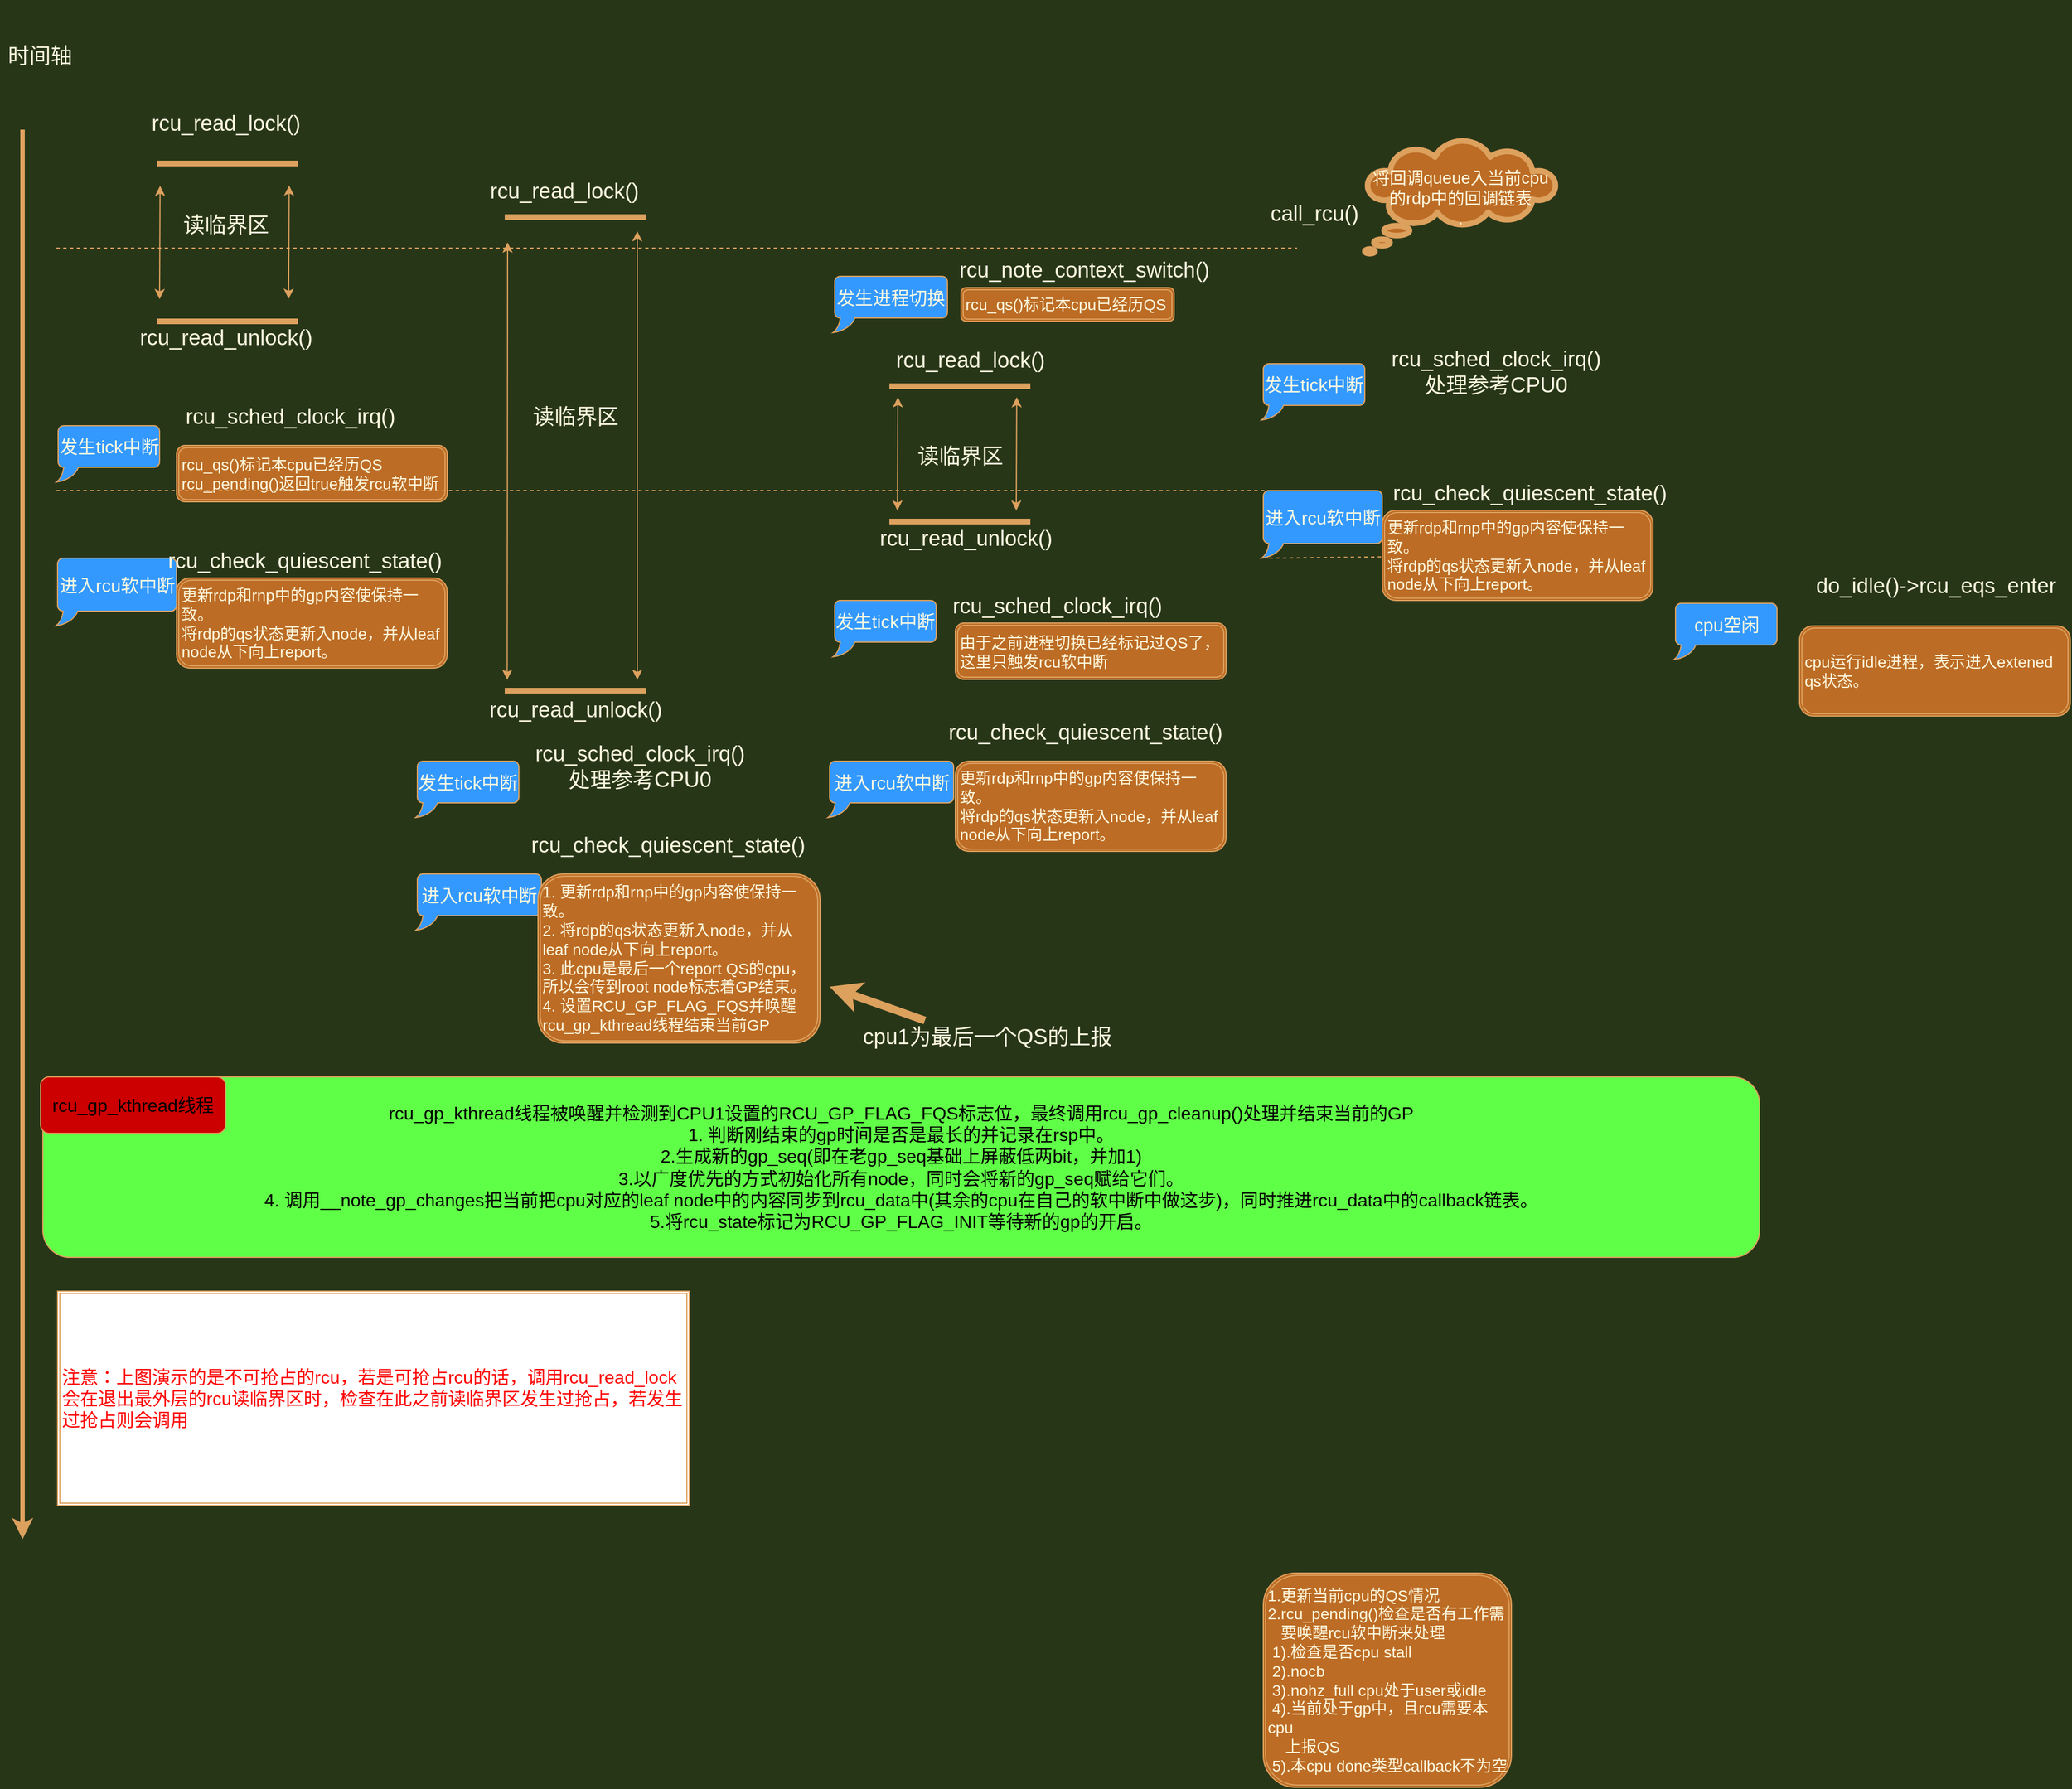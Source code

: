 <mxfile version="14.6.6" type="github">
  <diagram id="IhDVK5kIIlVH_irtN-wy" name="Page-1">
    <mxGraphModel dx="1858" dy="1247" grid="1" gridSize="10" guides="1" tooltips="1" connect="1" arrows="1" fold="1" page="1" pageScale="1" pageWidth="850" pageHeight="1100" background="#283618" math="0" shadow="0">
      <root>
        <mxCell id="0" />
        <mxCell id="1" parent="0" />
        <mxCell id="dhijnRjkVFzv72ZYH4DM-1" value="" style="shape=partialRectangle;whiteSpace=wrap;html=1;left=0;right=0;fillColor=none;rounded=0;sketch=0;fontColor=#FEFAE0;strokeColor=#DDA15E;strokeWidth=5;" vertex="1" parent="1">
          <mxGeometry x="141.5" y="240" width="120" height="140" as="geometry" />
        </mxCell>
        <mxCell id="dhijnRjkVFzv72ZYH4DM-3" value="读临界区" style="text;html=1;resizable=0;autosize=1;align=center;verticalAlign=middle;points=[];fillColor=none;strokeColor=none;rounded=0;sketch=0;fontColor=#FEFAE0;fontSize=19;" vertex="1" parent="1">
          <mxGeometry x="155" y="280" width="90" height="30" as="geometry" />
        </mxCell>
        <mxCell id="dhijnRjkVFzv72ZYH4DM-6" value="" style="endArrow=none;dashed=1;html=1;fontSize=19;fontColor=#FEFAE0;strokeColor=#DDA15E;fillColor=#BC6C25;labelBackgroundColor=#283618;" edge="1" parent="1">
          <mxGeometry width="50" height="50" relative="1" as="geometry">
            <mxPoint x="50" y="315" as="sourcePoint" />
            <mxPoint x="1150" y="315" as="targetPoint" />
          </mxGeometry>
        </mxCell>
        <mxCell id="dhijnRjkVFzv72ZYH4DM-7" value="call_rcu()" style="text;html=1;resizable=0;autosize=1;align=center;verticalAlign=middle;points=[];fillColor=none;strokeColor=none;rounded=0;sketch=0;fontColor=#FEFAE0;fontSize=19;" vertex="1" parent="1">
          <mxGeometry x="1120" y="270" width="90" height="30" as="geometry" />
        </mxCell>
        <mxCell id="dhijnRjkVFzv72ZYH4DM-8" value="rcu_read_lock()" style="text;html=1;resizable=0;autosize=1;align=center;verticalAlign=middle;points=[];fillColor=none;strokeColor=none;rounded=0;sketch=0;fontColor=#FEFAE0;fontSize=19;" vertex="1" parent="1">
          <mxGeometry x="125" y="190" width="150" height="30" as="geometry" />
        </mxCell>
        <mxCell id="dhijnRjkVFzv72ZYH4DM-9" value="rcu_read_unlock()" style="text;html=1;resizable=0;autosize=1;align=center;verticalAlign=middle;points=[];fillColor=none;strokeColor=none;rounded=0;sketch=0;fontColor=#FEFAE0;fontSize=19;" vertex="1" parent="1">
          <mxGeometry x="115" y="380" width="170" height="30" as="geometry" />
        </mxCell>
        <mxCell id="dhijnRjkVFzv72ZYH4DM-11" value="将回调queue入当前cpu的rdp中的回调链表&lt;br style=&quot;font-size: 15px;&quot;&gt;." style="whiteSpace=wrap;html=1;shape=mxgraph.basic.cloud_callout;rounded=0;sketch=0;fontSize=15;fontColor=#FEFAE0;strokeColor=#DDA15E;strokeWidth=5;fillColor=#BC6C25;" vertex="1" parent="1">
          <mxGeometry x="1210" y="220" width="170" height="100" as="geometry" />
        </mxCell>
        <mxCell id="dhijnRjkVFzv72ZYH4DM-12" value="" style="endArrow=classic;html=1;fontSize=13;fontColor=#FEFAE0;fillColor=#BC6C25;strokeWidth=4;strokeColor=#DDA15E;labelBackgroundColor=#283618;" edge="1" parent="1">
          <mxGeometry width="50" height="50" relative="1" as="geometry">
            <mxPoint x="20" y="210" as="sourcePoint" />
            <mxPoint x="20" y="1460" as="targetPoint" />
          </mxGeometry>
        </mxCell>
        <mxCell id="dhijnRjkVFzv72ZYH4DM-13" value="时间轴" style="text;html=1;resizable=0;autosize=1;align=center;verticalAlign=middle;points=[];fillColor=none;strokeColor=none;rounded=0;sketch=0;fontColor=#FEFAE0;fontSize=19;" vertex="1" parent="1">
          <mxGeometry y="130" width="70" height="30" as="geometry" />
        </mxCell>
        <mxCell id="dhijnRjkVFzv72ZYH4DM-17" value="发生tick中断" style="whiteSpace=wrap;html=1;shape=mxgraph.basic.roundRectCallout;dx=7.8;dy=13;size=5;boundedLbl=1;rounded=0;sketch=0;fontColor=#FEFAE0;strokeColor=#DDA15E;fontSize=16;fillColor=#3399FF;" vertex="1" parent="1">
          <mxGeometry x="51.5" y="472.5" width="90" height="50" as="geometry" />
        </mxCell>
        <mxCell id="dhijnRjkVFzv72ZYH4DM-20" value="rcu_sched_clock_irq()" style="text;html=1;resizable=0;autosize=1;align=center;verticalAlign=middle;points=[];fillColor=none;strokeColor=none;rounded=0;sketch=0;fontColor=#FEFAE0;fontSize=19;" vertex="1" parent="1">
          <mxGeometry x="156.5" y="450" width="200" height="30" as="geometry" />
        </mxCell>
        <mxCell id="dhijnRjkVFzv72ZYH4DM-22" value="&lt;span style=&quot;font-size: 14px&quot;&gt;1.更新当前cpu的QS情况&lt;/span&gt;&lt;br style=&quot;font-size: 14px&quot;&gt;&lt;span style=&quot;font-size: 14px&quot;&gt;2.rcu_pending()检查是否有工作需&lt;br&gt;&amp;nbsp; &amp;nbsp;要唤醒rcu软中断来处理&lt;br&gt;&amp;nbsp;1).检查是否cpu stall&lt;br&gt;&amp;nbsp;2).nocb&lt;br&gt;&amp;nbsp;3).nohz_full cpu处于user或idle&lt;br&gt;&amp;nbsp;4).当前处于gp中，且rcu需要本cpu&lt;br&gt;&amp;nbsp; &amp;nbsp; 上报QS&lt;br&gt;&amp;nbsp;5).本cpu done类型callback不为空&lt;br&gt;&lt;/span&gt;" style="shape=ext;double=1;rounded=1;whiteSpace=wrap;html=1;sketch=0;fontColor=#FEFAE0;strokeColor=#DDA15E;fillColor=#BC6C25;align=left;" vertex="1" parent="1">
          <mxGeometry x="1120" y="1490" width="220" height="190" as="geometry" />
        </mxCell>
        <mxCell id="dhijnRjkVFzv72ZYH4DM-25" value="进入rcu软中断" style="whiteSpace=wrap;html=1;shape=mxgraph.basic.roundRectCallout;dx=7.8;dy=13;size=5;boundedLbl=1;rounded=0;sketch=0;fontColor=#FEFAE0;strokeColor=#DDA15E;fontSize=16;fillColor=#3399FF;" vertex="1" parent="1">
          <mxGeometry x="51" y="590" width="105.5" height="60" as="geometry" />
        </mxCell>
        <mxCell id="dhijnRjkVFzv72ZYH4DM-26" value="rcu_check_quiescent_state()" style="text;html=1;resizable=0;autosize=1;align=center;verticalAlign=middle;points=[];fillColor=none;strokeColor=none;rounded=0;sketch=0;fontColor=#FEFAE0;fontSize=19;" vertex="1" parent="1">
          <mxGeometry x="140" y="577.5" width="260" height="30" as="geometry" />
        </mxCell>
        <mxCell id="dhijnRjkVFzv72ZYH4DM-32" value="" style="shape=image;html=1;verticalAlign=top;verticalLabelPosition=bottom;labelBackgroundColor=#ffffff;imageAspect=0;aspect=fixed;image=https://cdn1.iconfinder.com/data/icons/technology-and-hardware-2/200/vector_66_06-128.png;rounded=0;sketch=0;fontColor=#FEFAE0;strokeColor=#DDA15E;fillColor=#BC6C25;align=left;" vertex="1" parent="1">
          <mxGeometry x="155" y="100" width="68" height="68" as="geometry" />
        </mxCell>
        <mxCell id="dhijnRjkVFzv72ZYH4DM-33" value="" style="shape=image;html=1;verticalAlign=top;verticalLabelPosition=bottom;labelBackgroundColor=#ffffff;imageAspect=0;aspect=fixed;image=https://cdn1.iconfinder.com/data/icons/technology-and-hardware-2/200/vector_66_06-128.png;rounded=0;sketch=0;fontColor=#FEFAE0;strokeColor=#DDA15E;fillColor=#BC6C25;align=left;" vertex="1" parent="1">
          <mxGeometry x="480" y="100" width="68" height="68" as="geometry" />
        </mxCell>
        <mxCell id="dhijnRjkVFzv72ZYH4DM-34" value="" style="shape=image;html=1;verticalAlign=top;verticalLabelPosition=bottom;labelBackgroundColor=#ffffff;imageAspect=0;aspect=fixed;image=https://cdn1.iconfinder.com/data/icons/technology-and-hardware-2/200/vector_66_06-128.png;rounded=0;sketch=0;fontColor=#FEFAE0;strokeColor=#DDA15E;fillColor=#BC6C25;align=left;" vertex="1" parent="1">
          <mxGeometry x="1146" y="95" width="68" height="68" as="geometry" />
        </mxCell>
        <mxCell id="dhijnRjkVFzv72ZYH4DM-36" value="" style="shape=partialRectangle;whiteSpace=wrap;html=1;left=0;right=0;fillColor=none;rounded=0;sketch=0;fontColor=#FEFAE0;strokeColor=#DDA15E;strokeWidth=5;" vertex="1" parent="1">
          <mxGeometry x="450" y="287.5" width="120" height="420" as="geometry" />
        </mxCell>
        <mxCell id="dhijnRjkVFzv72ZYH4DM-37" value="读临界区" style="text;html=1;resizable=0;autosize=1;align=center;verticalAlign=middle;points=[];fillColor=none;strokeColor=none;rounded=0;sketch=0;fontColor=#FEFAE0;fontSize=19;" vertex="1" parent="1">
          <mxGeometry x="465" y="450" width="90" height="30" as="geometry" />
        </mxCell>
        <mxCell id="dhijnRjkVFzv72ZYH4DM-38" value="rcu_read_lock()" style="text;html=1;resizable=0;autosize=1;align=center;verticalAlign=middle;points=[];fillColor=none;strokeColor=none;rounded=0;sketch=0;fontColor=#FEFAE0;fontSize=19;" vertex="1" parent="1">
          <mxGeometry x="425" y="250" width="150" height="30" as="geometry" />
        </mxCell>
        <mxCell id="dhijnRjkVFzv72ZYH4DM-39" value="rcu_read_unlock()" style="text;html=1;resizable=0;autosize=1;align=center;verticalAlign=middle;points=[];fillColor=none;strokeColor=none;rounded=0;sketch=0;fontColor=#FEFAE0;fontSize=19;" vertex="1" parent="1">
          <mxGeometry x="425" y="710" width="170" height="30" as="geometry" />
        </mxCell>
        <mxCell id="dhijnRjkVFzv72ZYH4DM-42" value="" style="endArrow=classic;startArrow=classic;html=1;fontColor=#FEFAE0;strokeColor=#DDA15E;fillColor=#BC6C25;" edge="1" parent="1">
          <mxGeometry width="50" height="50" relative="1" as="geometry">
            <mxPoint x="449.66" y="697.85" as="sourcePoint" />
            <mxPoint x="450" y="310" as="targetPoint" />
          </mxGeometry>
        </mxCell>
        <mxCell id="dhijnRjkVFzv72ZYH4DM-44" value="" style="endArrow=classic;startArrow=classic;html=1;fontColor=#FEFAE0;strokeColor=#DDA15E;fillColor=#BC6C25;" edge="1" parent="1">
          <mxGeometry width="50" height="50" relative="1" as="geometry">
            <mxPoint x="565.0" y="697.85" as="sourcePoint" />
            <mxPoint x="565" y="300" as="targetPoint" />
          </mxGeometry>
        </mxCell>
        <mxCell id="dhijnRjkVFzv72ZYH4DM-45" value="" style="endArrow=classic;startArrow=classic;html=1;fontColor=#FEFAE0;strokeColor=#DDA15E;fillColor=#BC6C25;exitX=0.174;exitY=0.018;exitDx=0;exitDy=0;exitPerimeter=0;" edge="1" parent="1">
          <mxGeometry width="50" height="50" relative="1" as="geometry">
            <mxPoint x="255.91" y="360" as="sourcePoint" />
            <mxPoint x="256.33" y="259.46" as="targetPoint" />
          </mxGeometry>
        </mxCell>
        <mxCell id="dhijnRjkVFzv72ZYH4DM-46" value="" style="endArrow=classic;startArrow=classic;html=1;fontColor=#FEFAE0;strokeColor=#DDA15E;fillColor=#BC6C25;exitX=0.174;exitY=0.018;exitDx=0;exitDy=0;exitPerimeter=0;" edge="1" parent="1">
          <mxGeometry width="50" height="50" relative="1" as="geometry">
            <mxPoint x="141.5" y="360.27" as="sourcePoint" />
            <mxPoint x="141.92" y="259.73" as="targetPoint" />
          </mxGeometry>
        </mxCell>
        <mxCell id="dhijnRjkVFzv72ZYH4DM-47" value="" style="shape=image;html=1;verticalAlign=top;verticalLabelPosition=bottom;labelBackgroundColor=#ffffff;imageAspect=0;aspect=fixed;image=https://cdn1.iconfinder.com/data/icons/technology-and-hardware-2/200/vector_66_06-128.png;rounded=0;sketch=0;fontColor=#FEFAE0;strokeColor=#DDA15E;fillColor=#BC6C25;align=left;" vertex="1" parent="1">
          <mxGeometry x="801" y="100" width="68" height="68" as="geometry" />
        </mxCell>
        <mxCell id="dhijnRjkVFzv72ZYH4DM-54" value="" style="shape=partialRectangle;whiteSpace=wrap;html=1;left=0;right=0;fillColor=none;rounded=0;sketch=0;fontColor=#FEFAE0;strokeColor=#DDA15E;strokeWidth=5;" vertex="1" parent="1">
          <mxGeometry x="791" y="437.5" width="120" height="120" as="geometry" />
        </mxCell>
        <mxCell id="dhijnRjkVFzv72ZYH4DM-55" value="读临界区" style="text;html=1;resizable=0;autosize=1;align=center;verticalAlign=middle;points=[];fillColor=none;strokeColor=none;rounded=0;sketch=0;fontColor=#FEFAE0;fontSize=19;" vertex="1" parent="1">
          <mxGeometry x="806" y="485" width="90" height="30" as="geometry" />
        </mxCell>
        <mxCell id="dhijnRjkVFzv72ZYH4DM-56" value="rcu_read_lock()" style="text;html=1;resizable=0;autosize=1;align=center;verticalAlign=middle;points=[];fillColor=none;strokeColor=none;rounded=0;sketch=0;fontColor=#FEFAE0;fontSize=19;" vertex="1" parent="1">
          <mxGeometry x="785" y="400" width="150" height="30" as="geometry" />
        </mxCell>
        <mxCell id="dhijnRjkVFzv72ZYH4DM-57" value="rcu_read_unlock()" style="text;html=1;resizable=0;autosize=1;align=center;verticalAlign=middle;points=[];fillColor=none;strokeColor=none;rounded=0;sketch=0;fontColor=#FEFAE0;fontSize=19;" vertex="1" parent="1">
          <mxGeometry x="771" y="557.5" width="170" height="30" as="geometry" />
        </mxCell>
        <mxCell id="dhijnRjkVFzv72ZYH4DM-58" value="" style="endArrow=classic;startArrow=classic;html=1;fontColor=#FEFAE0;strokeColor=#DDA15E;fillColor=#BC6C25;exitX=0.174;exitY=0.018;exitDx=0;exitDy=0;exitPerimeter=0;" edge="1" parent="1">
          <mxGeometry width="50" height="50" relative="1" as="geometry">
            <mxPoint x="901" y="547.77" as="sourcePoint" />
            <mxPoint x="901.42" y="447.23" as="targetPoint" />
          </mxGeometry>
        </mxCell>
        <mxCell id="dhijnRjkVFzv72ZYH4DM-59" value="" style="endArrow=classic;startArrow=classic;html=1;fontColor=#FEFAE0;strokeColor=#DDA15E;fillColor=#BC6C25;exitX=0.174;exitY=0.018;exitDx=0;exitDy=0;exitPerimeter=0;" edge="1" parent="1">
          <mxGeometry width="50" height="50" relative="1" as="geometry">
            <mxPoint x="795.66" y="547.77" as="sourcePoint" />
            <mxPoint x="796.08" y="447.23" as="targetPoint" />
          </mxGeometry>
        </mxCell>
        <mxCell id="dhijnRjkVFzv72ZYH4DM-62" value="&lt;span style=&quot;font-size: 14px&quot;&gt;rcu_qs()标记本cpu已经历QS&lt;br&gt;rcu_pending()返回true触发rcu软中断&lt;br&gt;&lt;/span&gt;" style="shape=ext;double=1;rounded=1;whiteSpace=wrap;html=1;sketch=0;fontColor=#FEFAE0;strokeColor=#DDA15E;fillColor=#BC6C25;align=left;" vertex="1" parent="1">
          <mxGeometry x="156.5" y="490" width="240" height="50" as="geometry" />
        </mxCell>
        <mxCell id="dhijnRjkVFzv72ZYH4DM-66" value="" style="endArrow=none;dashed=1;html=1;fontSize=19;fontColor=#FEFAE0;strokeColor=#DDA15E;fillColor=#BC6C25;labelBackgroundColor=#283618;" edge="1" parent="1">
          <mxGeometry width="50" height="50" relative="1" as="geometry">
            <mxPoint x="50" y="530" as="sourcePoint" />
            <mxPoint x="1160" y="530" as="targetPoint" />
            <Array as="points">
              <mxPoint x="240" y="530" />
            </Array>
          </mxGeometry>
        </mxCell>
        <mxCell id="dhijnRjkVFzv72ZYH4DM-68" value="&lt;font style=&quot;font-size: 14px&quot;&gt;更新rdp和rnp中的gp内容使保持一致。&lt;br&gt;将rdp的qs状态更新入node，并从leaf node从下向上report。&lt;/font&gt;" style="shape=ext;double=1;rounded=1;whiteSpace=wrap;html=1;sketch=0;fontColor=#FEFAE0;strokeColor=#DDA15E;fillColor=#BC6C25;align=left;" vertex="1" parent="1">
          <mxGeometry x="156.5" y="607.5" width="240" height="80" as="geometry" />
        </mxCell>
        <mxCell id="dhijnRjkVFzv72ZYH4DM-70" value="发生tick中断" style="whiteSpace=wrap;html=1;shape=mxgraph.basic.roundRectCallout;dx=7.8;dy=13;size=5;boundedLbl=1;rounded=0;sketch=0;fontColor=#FEFAE0;strokeColor=#DDA15E;fontSize=16;fillColor=#3399FF;" vertex="1" parent="1">
          <mxGeometry x="370" y="770" width="90" height="50" as="geometry" />
        </mxCell>
        <mxCell id="dhijnRjkVFzv72ZYH4DM-71" value="rcu_sched_clock_irq()&lt;br&gt;处理参考CPU0" style="text;html=1;resizable=0;autosize=1;align=center;verticalAlign=middle;points=[];fillColor=none;strokeColor=none;rounded=0;sketch=0;fontColor=#FEFAE0;fontSize=19;" vertex="1" parent="1">
          <mxGeometry x="467" y="750" width="200" height="50" as="geometry" />
        </mxCell>
        <mxCell id="dhijnRjkVFzv72ZYH4DM-72" value="进入rcu软中断" style="whiteSpace=wrap;html=1;shape=mxgraph.basic.roundRectCallout;dx=7.8;dy=13;size=5;boundedLbl=1;rounded=0;sketch=0;fontColor=#FEFAE0;strokeColor=#DDA15E;fontSize=16;fillColor=#3399FF;" vertex="1" parent="1">
          <mxGeometry x="370" y="870" width="110" height="50" as="geometry" />
        </mxCell>
        <mxCell id="dhijnRjkVFzv72ZYH4DM-73" value="rcu_check_quiescent_state()" style="text;html=1;resizable=0;autosize=1;align=center;verticalAlign=middle;points=[];fillColor=none;strokeColor=none;rounded=0;sketch=0;fontColor=#FEFAE0;fontSize=19;" vertex="1" parent="1">
          <mxGeometry x="462" y="830" width="260" height="30" as="geometry" />
        </mxCell>
        <mxCell id="dhijnRjkVFzv72ZYH4DM-75" value="&lt;font style=&quot;font-size: 14px&quot;&gt;1. 更新rdp和rnp中的gp内容使保持一致。&lt;br&gt;2. 将rdp的qs状态更新入node，并从leaf node从下向上report。&lt;br&gt;3. 此cpu是最后一个report QS的cpu，所以会传到root node标志着GP结束。&lt;br&gt;4. 设置RCU_GP_FLAG_FQS并唤醒rcu_gp_kthread线程结束当前GP&lt;br&gt;&lt;/font&gt;" style="shape=ext;double=1;rounded=1;whiteSpace=wrap;html=1;sketch=0;fontColor=#FEFAE0;strokeColor=#DDA15E;fillColor=#BC6C25;align=left;" vertex="1" parent="1">
          <mxGeometry x="477" y="870" width="250" height="150" as="geometry" />
        </mxCell>
        <mxCell id="dhijnRjkVFzv72ZYH4DM-77" value="发生进程切换" style="whiteSpace=wrap;html=1;shape=mxgraph.basic.roundRectCallout;dx=7.8;dy=13;size=5;boundedLbl=1;rounded=0;sketch=0;fontColor=#FEFAE0;strokeColor=#DDA15E;fontSize=16;fillColor=#3399FF;" vertex="1" parent="1">
          <mxGeometry x="740" y="340" width="100" height="50" as="geometry" />
        </mxCell>
        <mxCell id="dhijnRjkVFzv72ZYH4DM-78" value="rcu_note_context_switch()&lt;br&gt;" style="text;html=1;resizable=0;autosize=1;align=center;verticalAlign=middle;points=[];fillColor=none;strokeColor=none;rounded=0;sketch=0;fontColor=#FEFAE0;fontSize=19;" vertex="1" parent="1">
          <mxGeometry x="841" y="320" width="240" height="30" as="geometry" />
        </mxCell>
        <mxCell id="dhijnRjkVFzv72ZYH4DM-84" value="&lt;span style=&quot;font-size: 14px;&quot;&gt;rcu_qs()标记本cpu已经历QS&lt;br style=&quot;font-size: 14px;&quot;&gt;&lt;/span&gt;" style="shape=ext;double=1;rounded=1;whiteSpace=wrap;html=1;sketch=0;fontColor=#FEFAE0;strokeColor=#DDA15E;fillColor=#BC6C25;align=left;fontSize=14;" vertex="1" parent="1">
          <mxGeometry x="852" y="350" width="189" height="30" as="geometry" />
        </mxCell>
        <mxCell id="dhijnRjkVFzv72ZYH4DM-85" value="发生tick中断" style="whiteSpace=wrap;html=1;shape=mxgraph.basic.roundRectCallout;dx=7.8;dy=13;size=5;boundedLbl=1;rounded=0;sketch=0;fontColor=#FEFAE0;strokeColor=#DDA15E;fontSize=16;fillColor=#3399FF;" vertex="1" parent="1">
          <mxGeometry x="740" y="627.5" width="90" height="50" as="geometry" />
        </mxCell>
        <mxCell id="dhijnRjkVFzv72ZYH4DM-86" value="rcu_sched_clock_irq()" style="text;html=1;resizable=0;autosize=1;align=center;verticalAlign=middle;points=[];fillColor=none;strokeColor=none;rounded=0;sketch=0;fontColor=#FEFAE0;fontSize=19;" vertex="1" parent="1">
          <mxGeometry x="837" y="617.5" width="200" height="30" as="geometry" />
        </mxCell>
        <mxCell id="dhijnRjkVFzv72ZYH4DM-87" value="进入rcu软中断" style="whiteSpace=wrap;html=1;shape=mxgraph.basic.roundRectCallout;dx=7.8;dy=13;size=5;boundedLbl=1;rounded=0;sketch=0;fontColor=#FEFAE0;strokeColor=#DDA15E;fontSize=16;fillColor=#3399FF;" vertex="1" parent="1">
          <mxGeometry x="735.5" y="770" width="110" height="50" as="geometry" />
        </mxCell>
        <mxCell id="dhijnRjkVFzv72ZYH4DM-88" value="rcu_check_quiescent_state()" style="text;html=1;resizable=0;autosize=1;align=center;verticalAlign=middle;points=[];fillColor=none;strokeColor=none;rounded=0;sketch=0;fontColor=#FEFAE0;fontSize=19;" vertex="1" parent="1">
          <mxGeometry x="832" y="730" width="260" height="30" as="geometry" />
        </mxCell>
        <mxCell id="dhijnRjkVFzv72ZYH4DM-90" value="&lt;span style=&quot;font-size: 14px&quot;&gt;由于之前进程切换已经标记过QS了，这里只触发rcu软中断&lt;br&gt;&lt;/span&gt;" style="shape=ext;double=1;rounded=1;whiteSpace=wrap;html=1;sketch=0;fontColor=#FEFAE0;strokeColor=#DDA15E;fillColor=#BC6C25;align=left;" vertex="1" parent="1">
          <mxGeometry x="847" y="647.5" width="240" height="50" as="geometry" />
        </mxCell>
        <mxCell id="dhijnRjkVFzv72ZYH4DM-91" value="&lt;font style=&quot;font-size: 14px&quot;&gt;更新rdp和rnp中的gp内容使保持一致。&lt;br&gt;将rdp的qs状态更新入node，并从leaf node从下向上report。&lt;/font&gt;" style="shape=ext;double=1;rounded=1;whiteSpace=wrap;html=1;sketch=0;fontColor=#FEFAE0;strokeColor=#DDA15E;fillColor=#BC6C25;align=left;" vertex="1" parent="1">
          <mxGeometry x="847" y="770" width="240" height="80" as="geometry" />
        </mxCell>
        <mxCell id="dhijnRjkVFzv72ZYH4DM-95" value="&lt;font color=&quot;#000000&quot;&gt;rcu_gp_kthread线程被唤醒并检测到CPU1设置的RCU_GP_FLAG_FQS标志位，最终调用rcu_gp_cleanup()处理并结束当前的GP&lt;br&gt;1. 判断刚结束的gp时间是否是最长的并记录在rsp中。&lt;br&gt;&lt;div&gt;&lt;span&gt;2.生成新的gp_seq(即在老gp_seq基础上屏蔽低两bit，并加1)&lt;/span&gt;&lt;/div&gt;&lt;div&gt;&lt;span&gt;3.以广度优先的方式初始化所有node，同时会将新的gp_seq赋给它们。&lt;/span&gt;&lt;/div&gt;&lt;div&gt;&lt;span&gt;4. 调用__note_gp_changes把当前把cpu对应的leaf node中的内容同步到rcu_data中(其余的cpu在自己的软中断中做这步)，同时推进rcu_data中的callback链表。&lt;/span&gt;&lt;/div&gt;&lt;div&gt;&lt;span&gt;5.将rcu_state标记为RCU_GP_FLAG_INIT等待新的gp的开启。&lt;/span&gt;&lt;/div&gt;&lt;/font&gt;" style="rounded=1;whiteSpace=wrap;html=1;sketch=0;fontSize=16;strokeColor=#DDA15E;align=center;fillColor=#60FF47;fontColor=#33FFFF;" vertex="1" parent="1">
          <mxGeometry x="38" y="1050" width="1522" height="160" as="geometry" />
        </mxCell>
        <mxCell id="dhijnRjkVFzv72ZYH4DM-96" value="&lt;font color=&quot;#000000&quot;&gt;rcu_gp_kthread线程&lt;/font&gt;" style="rounded=1;whiteSpace=wrap;html=1;sketch=0;fontSize=16;strokeColor=#DDA15E;align=center;fontColor=#FF0000;fillColor=#CC0000;" vertex="1" parent="1">
          <mxGeometry x="36" y="1050" width="164" height="50" as="geometry" />
        </mxCell>
        <mxCell id="dhijnRjkVFzv72ZYH4DM-99" value="发生tick中断" style="whiteSpace=wrap;html=1;shape=mxgraph.basic.roundRectCallout;dx=7.8;dy=13;size=5;boundedLbl=1;rounded=0;sketch=0;fontColor=#FEFAE0;strokeColor=#DDA15E;fontSize=16;fillColor=#3399FF;" vertex="1" parent="1">
          <mxGeometry x="1120" y="417.5" width="90" height="50" as="geometry" />
        </mxCell>
        <mxCell id="dhijnRjkVFzv72ZYH4DM-102" value="进入rcu软中断" style="whiteSpace=wrap;html=1;shape=mxgraph.basic.roundRectCallout;dx=7.8;dy=13;size=5;boundedLbl=1;rounded=0;sketch=0;fontColor=#FEFAE0;strokeColor=#DDA15E;fontSize=16;fillColor=#3399FF;" vertex="1" parent="1">
          <mxGeometry x="1120" y="530" width="105.5" height="60" as="geometry" />
        </mxCell>
        <mxCell id="dhijnRjkVFzv72ZYH4DM-103" value="rcu_check_quiescent_state()" style="text;html=1;resizable=0;autosize=1;align=center;verticalAlign=middle;points=[];fillColor=none;strokeColor=none;rounded=0;sketch=0;fontColor=#FEFAE0;fontSize=19;" vertex="1" parent="1">
          <mxGeometry x="1225.5" y="517.5" width="260" height="30" as="geometry" />
        </mxCell>
        <mxCell id="dhijnRjkVFzv72ZYH4DM-104" value="&lt;font style=&quot;font-size: 14px&quot;&gt;更新rdp和rnp中的gp内容使保持一致。&lt;br&gt;将rdp的qs状态更新入node，并从leaf node从下向上report。&lt;/font&gt;" style="shape=ext;double=1;rounded=1;whiteSpace=wrap;html=1;sketch=0;fontColor=#FEFAE0;strokeColor=#DDA15E;fillColor=#BC6C25;align=left;" vertex="1" parent="1">
          <mxGeometry x="1225.5" y="547.5" width="240" height="80" as="geometry" />
        </mxCell>
        <mxCell id="dhijnRjkVFzv72ZYH4DM-105" value="" style="endArrow=none;dashed=1;html=1;fontSize=19;fontColor=#FEFAE0;strokeColor=#DDA15E;fillColor=#BC6C25;labelBackgroundColor=#283618;" edge="1" parent="1" target="dhijnRjkVFzv72ZYH4DM-104">
          <mxGeometry width="50" height="50" relative="1" as="geometry">
            <mxPoint x="1125.5" y="590" as="sourcePoint" />
            <mxPoint x="2215.5" y="590" as="targetPoint" />
          </mxGeometry>
        </mxCell>
        <mxCell id="dhijnRjkVFzv72ZYH4DM-106" value="注意：上图演示的是不可抢占的rcu，若是可抢占rcu的话，调用rcu_read_lock会在退出最外层的rcu读临界区时，检查在此之前读临界区发生过抢占，若发生过抢占则会调用" style="shape=ext;double=1;rounded=0;whiteSpace=wrap;html=1;sketch=0;fontSize=16;fontColor=#FF0000;strokeColor=#DDA15E;align=left;fillColor=#FFFFFF;" vertex="1" parent="1">
          <mxGeometry x="51" y="1240" width="560" height="190" as="geometry" />
        </mxCell>
        <mxCell id="dhijnRjkVFzv72ZYH4DM-107" value="rcu_sched_clock_irq()&lt;br&gt;处理参考CPU0" style="text;html=1;resizable=0;autosize=1;align=center;verticalAlign=middle;points=[];fillColor=none;strokeColor=none;rounded=0;sketch=0;fontColor=#FEFAE0;fontSize=19;" vertex="1" parent="1">
          <mxGeometry x="1225.5" y="400" width="200" height="50" as="geometry" />
        </mxCell>
        <mxCell id="dhijnRjkVFzv72ZYH4DM-108" value="" style="endArrow=classic;html=1;fontSize=16;fontColor=#FF0000;strokeColor=#DDA15E;fillColor=#BC6C25;strokeWidth=7;" edge="1" parent="1">
          <mxGeometry width="50" height="50" relative="1" as="geometry">
            <mxPoint x="820" y="1000" as="sourcePoint" />
            <mxPoint x="735.5" y="970" as="targetPoint" />
          </mxGeometry>
        </mxCell>
        <mxCell id="dhijnRjkVFzv72ZYH4DM-109" value="cpu1为最后一个QS的上报" style="text;html=1;resizable=0;autosize=1;align=center;verticalAlign=middle;points=[];fillColor=none;strokeColor=none;rounded=0;sketch=0;fontColor=#FEFAE0;fontSize=19;" vertex="1" parent="1">
          <mxGeometry x="760" y="1000" width="230" height="30" as="geometry" />
        </mxCell>
        <mxCell id="dhijnRjkVFzv72ZYH4DM-111" value="" style="shape=image;html=1;verticalAlign=top;verticalLabelPosition=bottom;labelBackgroundColor=#ffffff;imageAspect=0;aspect=fixed;image=https://cdn1.iconfinder.com/data/icons/technology-and-hardware-2/200/vector_66_06-128.png;rounded=0;sketch=0;fontColor=#FEFAE0;strokeColor=#DDA15E;fillColor=#BC6C25;align=left;" vertex="1" parent="1">
          <mxGeometry x="1610" y="100" width="68" height="68" as="geometry" />
        </mxCell>
        <mxCell id="dhijnRjkVFzv72ZYH4DM-112" value="do_idle()-&amp;gt;rcu_eqs_enter" style="text;html=1;resizable=0;autosize=1;align=center;verticalAlign=middle;points=[];fillColor=none;strokeColor=none;rounded=0;sketch=0;fontColor=#FEFAE0;fontSize=19;" vertex="1" parent="1">
          <mxGeometry x="1600.5" y="600" width="230" height="30" as="geometry" />
        </mxCell>
        <mxCell id="dhijnRjkVFzv72ZYH4DM-114" value="cpu空闲" style="whiteSpace=wrap;html=1;shape=mxgraph.basic.roundRectCallout;dx=7.8;dy=13;size=5;boundedLbl=1;rounded=0;sketch=0;fontColor=#FEFAE0;strokeColor=#DDA15E;fontSize=16;fillColor=#3399FF;" vertex="1" parent="1">
          <mxGeometry x="1485.5" y="630" width="90" height="50" as="geometry" />
        </mxCell>
        <mxCell id="dhijnRjkVFzv72ZYH4DM-116" value="&lt;span style=&quot;font-size: 14px&quot;&gt;cpu运行idle进程，表示进入extened qs状态。&lt;/span&gt;" style="shape=ext;double=1;rounded=1;whiteSpace=wrap;html=1;sketch=0;fontColor=#FEFAE0;strokeColor=#DDA15E;fillColor=#BC6C25;align=left;" vertex="1" parent="1">
          <mxGeometry x="1595.5" y="650" width="240" height="80" as="geometry" />
        </mxCell>
      </root>
    </mxGraphModel>
  </diagram>
</mxfile>
